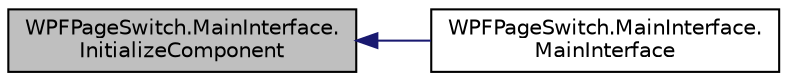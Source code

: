 digraph "WPFPageSwitch.MainInterface.InitializeComponent"
{
  edge [fontname="Helvetica",fontsize="10",labelfontname="Helvetica",labelfontsize="10"];
  node [fontname="Helvetica",fontsize="10",shape=record];
  rankdir="LR";
  Node1 [label="WPFPageSwitch.MainInterface.\lInitializeComponent",height=0.2,width=0.4,color="black", fillcolor="grey75", style="filled" fontcolor="black"];
  Node1 -> Node2 [dir="back",color="midnightblue",fontsize="10",style="solid",fontname="Helvetica"];
  Node2 [label="WPFPageSwitch.MainInterface.\lMainInterface",height=0.2,width=0.4,color="black", fillcolor="white", style="filled",URL="$dd/d22/class_w_p_f_page_switch_1_1_main_interface.html#af78a7f81f1fb22fa9495fda3ecbcbdb5",tooltip="Initializes a new instance of the MainWindow class. "];
}
